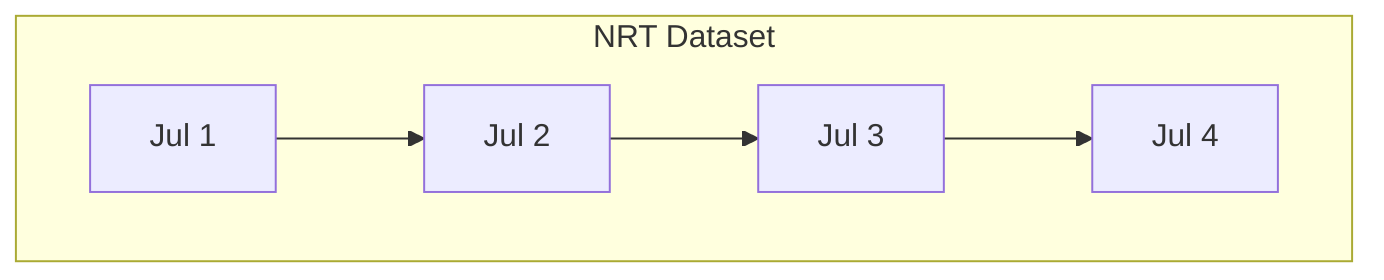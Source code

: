 flowchart TB
  subgraph nrt[NRT Dataset]
    nrt_1[Jul 1]
    nrt_2[Jul 2]
    nrt_3[Jul 3]
    nrt_4[Jul 4]
    nrt_1-->nrt_2
    nrt_2-->nrt_3
    nrt_3-->nrt_4
  end